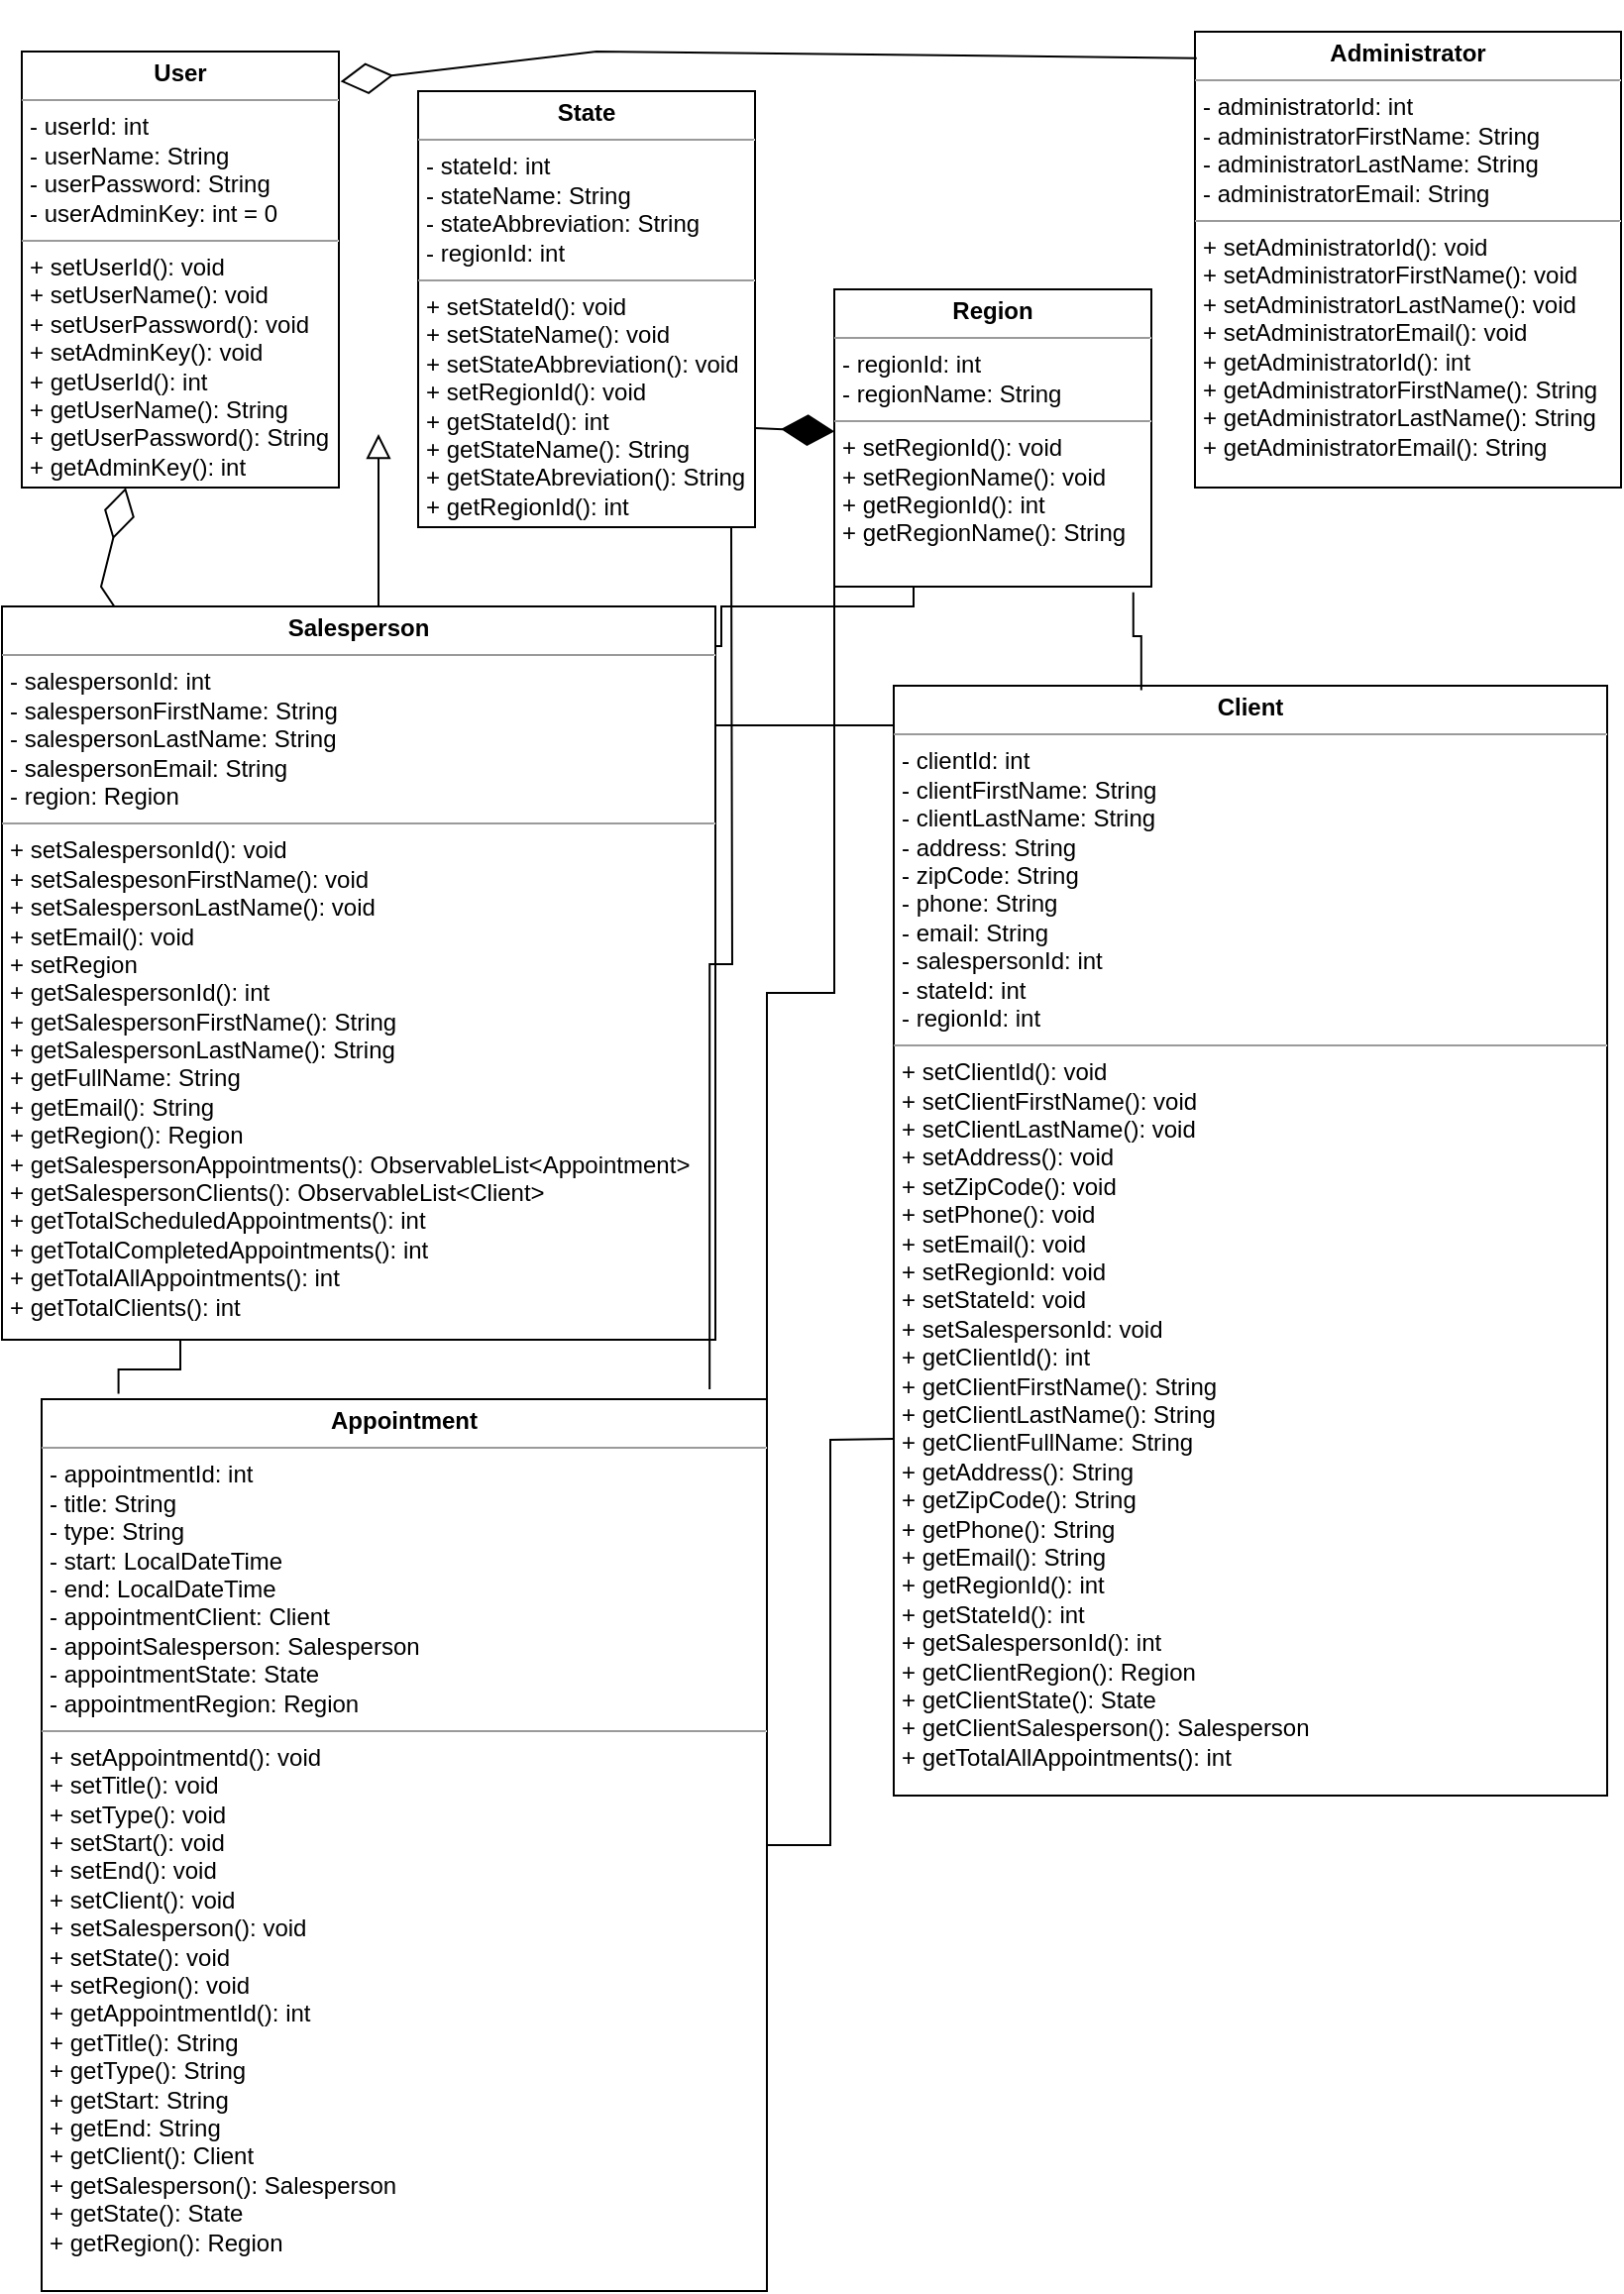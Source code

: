 <mxfile version="20.7.4" type="device"><diagram id="C5RBs43oDa-KdzZeNtuy" name="Page-1"><mxGraphModel dx="1276" dy="1783" grid="1" gridSize="10" guides="1" tooltips="1" connect="1" arrows="1" fold="1" page="1" pageScale="1" pageWidth="827" pageHeight="1169" math="0" shadow="0"><root><mxCell id="WIyWlLk6GJQsqaUBKTNV-0"/><mxCell id="WIyWlLk6GJQsqaUBKTNV-1" parent="WIyWlLk6GJQsqaUBKTNV-0"/><mxCell id="zkfFHV4jXpPFQw0GAbJ--12" value="" style="endArrow=block;endSize=10;endFill=0;shadow=0;strokeWidth=1;rounded=0;edgeStyle=elbowEdgeStyle;elbow=vertical;" parent="WIyWlLk6GJQsqaUBKTNV-1" target="zkfFHV4jXpPFQw0GAbJ--0" edge="1"><mxGeometry width="160" relative="1" as="geometry"><mxPoint x="200" y="360" as="sourcePoint"/><mxPoint x="200" y="203" as="targetPoint"/></mxGeometry></mxCell><mxCell id="bkWsyLGtlIzKbfTSFsCw-0" value="&lt;p style=&quot;margin:0px;margin-top:4px;text-align:center;&quot;&gt;&lt;b&gt;Administrator&lt;/b&gt;&lt;/p&gt;&lt;hr size=&quot;1&quot;&gt;&lt;p style=&quot;margin:0px;margin-left:4px;&quot;&gt;- administratorId: int&lt;/p&gt;&lt;p style=&quot;margin:0px;margin-left:4px;&quot;&gt;- administratorFirstName: String&lt;br&gt;&lt;/p&gt;&lt;p style=&quot;margin:0px;margin-left:4px;&quot;&gt;- administratorLastName: String&lt;br&gt;&lt;/p&gt;&lt;p style=&quot;margin:0px;margin-left:4px;&quot;&gt;- administratorEmail: String&lt;/p&gt;&lt;hr size=&quot;1&quot;&gt;&lt;p style=&quot;border-color: var(--border-color); margin: 0px 0px 0px 4px;&quot;&gt;+ setAdministratorId(): void&lt;/p&gt;&lt;p style=&quot;border-color: var(--border-color); margin: 0px 0px 0px 4px;&quot;&gt;+ setAdministratorFirstName(): void&lt;br style=&quot;border-color: var(--border-color);&quot;&gt;&lt;/p&gt;&lt;p style=&quot;border-color: var(--border-color); margin: 0px 0px 0px 4px;&quot;&gt;+ setAdministratorLastName(): void&lt;br style=&quot;border-color: var(--border-color);&quot;&gt;&lt;/p&gt;&lt;p style=&quot;border-color: var(--border-color); margin: 0px 0px 0px 4px;&quot;&gt;+ setAdministratorEmail(): void&lt;br style=&quot;border-color: var(--border-color);&quot;&gt;&lt;/p&gt;&lt;p style=&quot;border-color: var(--border-color); margin: 0px 0px 0px 4px;&quot;&gt;+ getAdministratorId(): int&lt;/p&gt;&lt;p style=&quot;border-color: var(--border-color); margin: 0px 0px 0px 4px;&quot;&gt;+ getAdministratorFirstName(): String&lt;br style=&quot;border-color: var(--border-color);&quot;&gt;&lt;/p&gt;&lt;p style=&quot;border-color: var(--border-color); margin: 0px 0px 0px 4px;&quot;&gt;+ getAdministratorLastName(): String&lt;br style=&quot;border-color: var(--border-color);&quot;&gt;&lt;/p&gt;&lt;p style=&quot;border-color: var(--border-color); margin: 0px 0px 0px 4px;&quot;&gt;+ getAdministratorEmail(): String&lt;/p&gt;" style="verticalAlign=top;align=left;overflow=fill;fontSize=12;fontFamily=Helvetica;html=1;" vertex="1" parent="WIyWlLk6GJQsqaUBKTNV-1"><mxGeometry x="612" width="215" height="230" as="geometry"/></mxCell><mxCell id="bkWsyLGtlIzKbfTSFsCw-1" value="&lt;p style=&quot;margin:0px;margin-top:4px;text-align:center;&quot;&gt;&lt;b&gt;User&lt;/b&gt;&lt;/p&gt;&lt;hr size=&quot;1&quot;&gt;&lt;p style=&quot;margin:0px;margin-left:4px;&quot;&gt;- userId: int&lt;/p&gt;&lt;p style=&quot;margin:0px;margin-left:4px;&quot;&gt;- userName: String&lt;br&gt;&lt;/p&gt;&lt;p style=&quot;margin:0px;margin-left:4px;&quot;&gt;- userPassword: String&lt;/p&gt;&lt;p style=&quot;margin:0px;margin-left:4px;&quot;&gt;- userAdminKey: int = 0&lt;/p&gt;&lt;hr size=&quot;1&quot;&gt;&lt;p style=&quot;margin:0px;margin-left:4px;&quot;&gt;+ setUserId(): void&lt;/p&gt;&lt;p style=&quot;margin:0px;margin-left:4px;&quot;&gt;+ setUserName(): void&lt;br&gt;&lt;/p&gt;&lt;p style=&quot;margin:0px;margin-left:4px;&quot;&gt;+ setUserPassword(): void&lt;br&gt;&lt;/p&gt;&lt;p style=&quot;margin:0px;margin-left:4px;&quot;&gt;+ setAdminKey(): void&lt;br&gt;&lt;/p&gt;&lt;p style=&quot;border-color: var(--border-color); margin: 0px 0px 0px 4px;&quot;&gt;+ getUserId(): int&lt;/p&gt;&lt;p style=&quot;border-color: var(--border-color); margin: 0px 0px 0px 4px;&quot;&gt;+ getUserName(): String&lt;br style=&quot;border-color: var(--border-color);&quot;&gt;&lt;/p&gt;&lt;p style=&quot;border-color: var(--border-color); margin: 0px 0px 0px 4px;&quot;&gt;+ getUserPassword(): String&lt;br style=&quot;border-color: var(--border-color);&quot;&gt;&lt;/p&gt;&lt;p style=&quot;border-color: var(--border-color); margin: 0px 0px 0px 4px;&quot;&gt;+ getAdminKey(): int&lt;/p&gt;" style="verticalAlign=top;align=left;overflow=fill;fontSize=12;fontFamily=Helvetica;html=1;" vertex="1" parent="WIyWlLk6GJQsqaUBKTNV-1"><mxGeometry x="20" y="10" width="160" height="220" as="geometry"/></mxCell><mxCell id="bkWsyLGtlIzKbfTSFsCw-3" value="&lt;p style=&quot;margin:0px;margin-top:4px;text-align:center;&quot;&gt;&lt;b&gt;Salesperson&lt;/b&gt;&lt;/p&gt;&lt;hr size=&quot;1&quot;&gt;&lt;p style=&quot;margin:0px;margin-left:4px;&quot;&gt;- salespersonId: int&lt;/p&gt;&lt;p style=&quot;margin:0px;margin-left:4px;&quot;&gt;- salespersonFirstName: String&lt;br&gt;&lt;/p&gt;&lt;p style=&quot;margin:0px;margin-left:4px;&quot;&gt;- salespersonLastName: String&lt;br&gt;&lt;/p&gt;&lt;p style=&quot;margin:0px;margin-left:4px;&quot;&gt;- salespersonEmail: String&lt;/p&gt;&lt;p style=&quot;margin:0px;margin-left:4px;&quot;&gt;- region: Region&lt;/p&gt;&lt;hr size=&quot;1&quot;&gt;&lt;p style=&quot;border-color: var(--border-color); margin: 0px 0px 0px 4px;&quot;&gt;+ setSalespersonId(): void&lt;/p&gt;&lt;p style=&quot;border-color: var(--border-color); margin: 0px 0px 0px 4px;&quot;&gt;+ setSalespesonFirstName(): void&lt;br style=&quot;border-color: var(--border-color);&quot;&gt;&lt;/p&gt;&lt;p style=&quot;border-color: var(--border-color); margin: 0px 0px 0px 4px;&quot;&gt;+ setSalespersonLastName(): void&lt;br style=&quot;border-color: var(--border-color);&quot;&gt;&lt;/p&gt;&lt;p style=&quot;border-color: var(--border-color); margin: 0px 0px 0px 4px;&quot;&gt;+ setEmail(): void&lt;br style=&quot;border-color: var(--border-color);&quot;&gt;&lt;/p&gt;&lt;p style=&quot;border-color: var(--border-color); margin: 0px 0px 0px 4px;&quot;&gt;+ setRegion&lt;/p&gt;&lt;p style=&quot;border-color: var(--border-color); margin: 0px 0px 0px 4px;&quot;&gt;+ getSalespersonId(): int&lt;/p&gt;&lt;p style=&quot;border-color: var(--border-color); margin: 0px 0px 0px 4px;&quot;&gt;+ getSalespersonFirstName(): String&lt;br style=&quot;border-color: var(--border-color);&quot;&gt;&lt;/p&gt;&lt;p style=&quot;border-color: var(--border-color); margin: 0px 0px 0px 4px;&quot;&gt;+ getSalespersonLastName(): String&lt;br style=&quot;border-color: var(--border-color);&quot;&gt;&lt;/p&gt;&lt;p style=&quot;border-color: var(--border-color); margin: 0px 0px 0px 4px;&quot;&gt;+ getFullName: String&lt;/p&gt;&lt;p style=&quot;border-color: var(--border-color); margin: 0px 0px 0px 4px;&quot;&gt;+ getEmail(): String&lt;/p&gt;&lt;p style=&quot;border-color: var(--border-color); margin: 0px 0px 0px 4px;&quot;&gt;+ getRegion(): Region&lt;/p&gt;&lt;p style=&quot;border-color: var(--border-color); margin: 0px 0px 0px 4px;&quot;&gt;+ getSalespersonAppointments(): ObservableList&amp;lt;Appointment&amp;gt;&lt;/p&gt;&lt;p style=&quot;border-color: var(--border-color); margin: 0px 0px 0px 4px;&quot;&gt;+ getSalespersonClients(): ObservableList&amp;lt;Client&amp;gt;&lt;/p&gt;&lt;p style=&quot;border-color: var(--border-color); margin: 0px 0px 0px 4px;&quot;&gt;+ getTotalScheduledAppointments(): int&lt;/p&gt;&lt;p style=&quot;border-color: var(--border-color); margin: 0px 0px 0px 4px;&quot;&gt;+ getTotalCompletedAppointments(): int&lt;br&gt;&lt;/p&gt;&lt;p style=&quot;border-color: var(--border-color); margin: 0px 0px 0px 4px;&quot;&gt;+ getTotalAllAppointments(): int&lt;br&gt;&lt;/p&gt;&lt;p style=&quot;border-color: var(--border-color); margin: 0px 0px 0px 4px;&quot;&gt;+ getTotalClients(): int&lt;br&gt;&lt;/p&gt;" style="verticalAlign=top;align=left;overflow=fill;fontSize=12;fontFamily=Helvetica;html=1;" vertex="1" parent="WIyWlLk6GJQsqaUBKTNV-1"><mxGeometry x="10" y="290" width="360" height="370" as="geometry"/></mxCell><mxCell id="bkWsyLGtlIzKbfTSFsCw-4" value="" style="endArrow=diamondThin;endFill=0;endSize=24;html=1;rounded=0;" edge="1" parent="WIyWlLk6GJQsqaUBKTNV-1" source="bkWsyLGtlIzKbfTSFsCw-3" target="bkWsyLGtlIzKbfTSFsCw-1"><mxGeometry x="1" y="-130" width="160" relative="1" as="geometry"><mxPoint x="270" y="80" as="sourcePoint"/><mxPoint x="90" y="250" as="targetPoint"/><Array as="points"><mxPoint x="60" y="280"/></Array><mxPoint x="-20" y="-72" as="offset"/></mxGeometry></mxCell><mxCell id="bkWsyLGtlIzKbfTSFsCw-5" value="&lt;p style=&quot;margin:0px;margin-top:4px;text-align:center;&quot;&gt;&lt;b&gt;Client&lt;/b&gt;&lt;/p&gt;&lt;hr size=&quot;1&quot;&gt;&lt;p style=&quot;margin:0px;margin-left:4px;&quot;&gt;- clientId: int&lt;/p&gt;&lt;p style=&quot;margin:0px;margin-left:4px;&quot;&gt;- clientFirstName: String&lt;br&gt;&lt;/p&gt;&lt;p style=&quot;margin:0px;margin-left:4px;&quot;&gt;- clientLastName: String&lt;br&gt;&lt;/p&gt;&lt;p style=&quot;margin:0px;margin-left:4px;&quot;&gt;- address: String&lt;/p&gt;&lt;p style=&quot;margin:0px;margin-left:4px;&quot;&gt;- zipCode: String&lt;/p&gt;&lt;p style=&quot;margin:0px;margin-left:4px;&quot;&gt;- phone: String&lt;br&gt;&lt;/p&gt;&lt;p style=&quot;margin:0px;margin-left:4px;&quot;&gt;- email: String&lt;br&gt;&lt;/p&gt;&lt;p style=&quot;margin:0px;margin-left:4px;&quot;&gt;- salespersonId: int&lt;br&gt;&lt;/p&gt;&lt;p style=&quot;margin:0px;margin-left:4px;&quot;&gt;- stateId: int&lt;br&gt;&lt;/p&gt;&lt;p style=&quot;margin:0px;margin-left:4px;&quot;&gt;- regionId: int&lt;br&gt;&lt;/p&gt;&lt;hr size=&quot;1&quot;&gt;&lt;p style=&quot;border-color: var(--border-color); margin: 0px 0px 0px 4px;&quot;&gt;+ setClientId(): void&lt;/p&gt;&lt;p style=&quot;border-color: var(--border-color); margin: 0px 0px 0px 4px;&quot;&gt;+ setClientFirstName(): void&lt;br style=&quot;border-color: var(--border-color);&quot;&gt;&lt;/p&gt;&lt;p style=&quot;border-color: var(--border-color); margin: 0px 0px 0px 4px;&quot;&gt;+ setClientLastName(): void&lt;br style=&quot;border-color: var(--border-color);&quot;&gt;&lt;/p&gt;&lt;p style=&quot;border-color: var(--border-color); margin: 0px 0px 0px 4px;&quot;&gt;+ setAddress(): void&lt;br&gt;&lt;/p&gt;&lt;p style=&quot;border-color: var(--border-color); margin: 0px 0px 0px 4px;&quot;&gt;+ setZipCode(): void&lt;br&gt;&lt;/p&gt;&lt;p style=&quot;border-color: var(--border-color); margin: 0px 0px 0px 4px;&quot;&gt;+ setPhone(): void&lt;br&gt;&lt;/p&gt;&lt;p style=&quot;border-color: var(--border-color); margin: 0px 0px 0px 4px;&quot;&gt;+ setEmail(): void&lt;br style=&quot;border-color: var(--border-color);&quot;&gt;&lt;/p&gt;&lt;p style=&quot;border-color: var(--border-color); margin: 0px 0px 0px 4px;&quot;&gt;+ setRegionId: void&lt;br&gt;&lt;/p&gt;&lt;p style=&quot;border-color: var(--border-color); margin: 0px 0px 0px 4px;&quot;&gt;+ setStateId: void&lt;br&gt;&lt;/p&gt;&lt;p style=&quot;border-color: var(--border-color); margin: 0px 0px 0px 4px;&quot;&gt;+ setSalespersonId: void&lt;/p&gt;&lt;p style=&quot;border-color: var(--border-color); margin: 0px 0px 0px 4px;&quot;&gt;+ getClientId(): int&lt;/p&gt;&lt;p style=&quot;border-color: var(--border-color); margin: 0px 0px 0px 4px;&quot;&gt;+ getClientFirstName(): String&lt;br style=&quot;border-color: var(--border-color);&quot;&gt;&lt;/p&gt;&lt;p style=&quot;border-color: var(--border-color); margin: 0px 0px 0px 4px;&quot;&gt;+ getClientLastName(): String&lt;br style=&quot;border-color: var(--border-color);&quot;&gt;&lt;/p&gt;&lt;p style=&quot;border-color: var(--border-color); margin: 0px 0px 0px 4px;&quot;&gt;+ getClientFullName: String&lt;/p&gt;&lt;p style=&quot;border-color: var(--border-color); margin: 0px 0px 0px 4px;&quot;&gt;+ getAddress(): String&lt;br&gt;&lt;/p&gt;&lt;p style=&quot;border-color: var(--border-color); margin: 0px 0px 0px 4px;&quot;&gt;+ getZipCode(): String&lt;br&gt;&lt;/p&gt;&lt;p style=&quot;border-color: var(--border-color); margin: 0px 0px 0px 4px;&quot;&gt;+ getPhone(): String&lt;br&gt;&lt;/p&gt;&lt;p style=&quot;border-color: var(--border-color); margin: 0px 0px 0px 4px;&quot;&gt;+ getEmail(): String&lt;/p&gt;&lt;p style=&quot;border-color: var(--border-color); margin: 0px 0px 0px 4px;&quot;&gt;+ getRegionId(): int&lt;br&gt;&lt;/p&gt;&lt;p style=&quot;border-color: var(--border-color); margin: 0px 0px 0px 4px;&quot;&gt;+ getStateId(): int&lt;br&gt;&lt;/p&gt;&lt;p style=&quot;border-color: var(--border-color); margin: 0px 0px 0px 4px;&quot;&gt;+ getSalespersonId(): int&lt;br&gt;&lt;/p&gt;&lt;p style=&quot;border-color: var(--border-color); margin: 0px 0px 0px 4px;&quot;&gt;+ getClientRegion(): Region&lt;/p&gt;&lt;p style=&quot;border-color: var(--border-color); margin: 0px 0px 0px 4px;&quot;&gt;+ getClientState(): State&lt;br&gt;&lt;/p&gt;&lt;p style=&quot;border-color: var(--border-color); margin: 0px 0px 0px 4px;&quot;&gt;+ getClientSalesperson(): Salesperson&lt;/p&gt;&lt;p style=&quot;border-color: var(--border-color); margin: 0px 0px 0px 4px;&quot;&gt;+ getTotalAllAppointments(): int&lt;br&gt;&lt;/p&gt;&lt;p style=&quot;border-color: var(--border-color); margin: 0px 0px 0px 4px;&quot;&gt;&lt;br&gt;&lt;/p&gt;" style="verticalAlign=top;align=left;overflow=fill;fontSize=12;fontFamily=Helvetica;html=1;" vertex="1" parent="WIyWlLk6GJQsqaUBKTNV-1"><mxGeometry x="460" y="330" width="360" height="560" as="geometry"/></mxCell><mxCell id="bkWsyLGtlIzKbfTSFsCw-6" value="" style="endArrow=diamondThin;endFill=0;endSize=24;html=1;rounded=0;entryX=1.005;entryY=0.069;entryDx=0;entryDy=0;entryPerimeter=0;exitX=0.004;exitY=0.058;exitDx=0;exitDy=0;exitPerimeter=0;" edge="1" parent="WIyWlLk6GJQsqaUBKTNV-1" source="bkWsyLGtlIzKbfTSFsCw-0" target="bkWsyLGtlIzKbfTSFsCw-1"><mxGeometry x="1" y="-130" width="160" relative="1" as="geometry"><mxPoint x="306.667" y="70" as="sourcePoint"/><mxPoint x="312.5" y="10" as="targetPoint"/><Array as="points"><mxPoint x="310" y="10"/></Array><mxPoint x="-20" y="-72" as="offset"/></mxGeometry></mxCell><mxCell id="bkWsyLGtlIzKbfTSFsCw-7" value="&lt;p style=&quot;margin:0px;margin-top:4px;text-align:center;&quot;&gt;&lt;b&gt;State&lt;/b&gt;&lt;/p&gt;&lt;hr size=&quot;1&quot;&gt;&lt;p style=&quot;margin:0px;margin-left:4px;&quot;&gt;- stateId: int&lt;/p&gt;&lt;p style=&quot;margin:0px;margin-left:4px;&quot;&gt;- stateName: String&lt;br&gt;&lt;/p&gt;&lt;p style=&quot;margin:0px;margin-left:4px;&quot;&gt;- stateAbbreviation: String&lt;/p&gt;&lt;p style=&quot;margin:0px;margin-left:4px;&quot;&gt;- regionId: int&lt;/p&gt;&lt;hr size=&quot;1&quot;&gt;&lt;p style=&quot;margin:0px;margin-left:4px;&quot;&gt;+ setStateId(): void&lt;/p&gt;&lt;p style=&quot;margin:0px;margin-left:4px;&quot;&gt;+ setStateName(): void&lt;br&gt;&lt;/p&gt;&lt;p style=&quot;margin:0px;margin-left:4px;&quot;&gt;+ setStateAbbreviation(): void&lt;br&gt;&lt;/p&gt;&lt;p style=&quot;margin:0px;margin-left:4px;&quot;&gt;+ setRegionId(): void&lt;br&gt;&lt;/p&gt;&lt;p style=&quot;border-color: var(--border-color); margin: 0px 0px 0px 4px;&quot;&gt;+ getStateId(): int&lt;/p&gt;&lt;p style=&quot;border-color: var(--border-color); margin: 0px 0px 0px 4px;&quot;&gt;+ getStateName(): String&lt;br style=&quot;border-color: var(--border-color);&quot;&gt;&lt;/p&gt;&lt;p style=&quot;border-color: var(--border-color); margin: 0px 0px 0px 4px;&quot;&gt;+ getStateAbreviation(): String&lt;br style=&quot;border-color: var(--border-color);&quot;&gt;&lt;/p&gt;&lt;p style=&quot;border-color: var(--border-color); margin: 0px 0px 0px 4px;&quot;&gt;+ getRegionId(): int&lt;/p&gt;" style="verticalAlign=top;align=left;overflow=fill;fontSize=12;fontFamily=Helvetica;html=1;" vertex="1" parent="WIyWlLk6GJQsqaUBKTNV-1"><mxGeometry x="220" y="30" width="170" height="220" as="geometry"/></mxCell><mxCell id="bkWsyLGtlIzKbfTSFsCw-8" value="&lt;p style=&quot;margin:0px;margin-top:4px;text-align:center;&quot;&gt;&lt;b&gt;Region&lt;/b&gt;&lt;/p&gt;&lt;hr size=&quot;1&quot;&gt;&lt;p style=&quot;margin:0px;margin-left:4px;&quot;&gt;- regionId: int&lt;/p&gt;&lt;p style=&quot;margin:0px;margin-left:4px;&quot;&gt;- regionName: String&lt;/p&gt;&lt;hr size=&quot;1&quot;&gt;&lt;p style=&quot;margin:0px;margin-left:4px;&quot;&gt;+ setRegionId(): void&lt;/p&gt;&lt;p style=&quot;margin:0px;margin-left:4px;&quot;&gt;+ setRegionName(): void&lt;/p&gt;&lt;p style=&quot;border-color: var(--border-color); margin: 0px 0px 0px 4px;&quot;&gt;+ getRegionId(): int&lt;/p&gt;&lt;p style=&quot;border-color: var(--border-color); margin: 0px 0px 0px 4px;&quot;&gt;+ getRegionName(): String&lt;br style=&quot;border-color: var(--border-color);&quot;&gt;&lt;/p&gt;&lt;p style=&quot;border-color: var(--border-color); margin: 0px 0px 0px 4px;&quot;&gt;&lt;br&gt;&lt;/p&gt;" style="verticalAlign=top;align=left;overflow=fill;fontSize=12;fontFamily=Helvetica;html=1;" vertex="1" parent="WIyWlLk6GJQsqaUBKTNV-1"><mxGeometry x="430" y="130" width="160" height="150" as="geometry"/></mxCell><mxCell id="bkWsyLGtlIzKbfTSFsCw-9" value="&lt;p style=&quot;margin:0px;margin-top:4px;text-align:center;&quot;&gt;&lt;b&gt;Appointment&lt;/b&gt;&lt;/p&gt;&lt;hr size=&quot;1&quot;&gt;&lt;p style=&quot;margin:0px;margin-left:4px;&quot;&gt;- appointmentId: int&lt;/p&gt;&lt;p style=&quot;margin:0px;margin-left:4px;&quot;&gt;- title: String&lt;br&gt;&lt;/p&gt;&lt;p style=&quot;margin:0px;margin-left:4px;&quot;&gt;- type: String&lt;br&gt;&lt;/p&gt;&lt;p style=&quot;margin:0px;margin-left:4px;&quot;&gt;- start: LocalDateTime&lt;/p&gt;&lt;p style=&quot;margin:0px;margin-left:4px;&quot;&gt;- end: LocalDateTime&lt;/p&gt;&lt;p style=&quot;margin:0px;margin-left:4px;&quot;&gt;- appointmentClient: Client&lt;/p&gt;&lt;p style=&quot;margin:0px;margin-left:4px;&quot;&gt;- appointSalesperson: Salesperson&lt;/p&gt;&lt;p style=&quot;margin:0px;margin-left:4px;&quot;&gt;- appointmentState: State&lt;/p&gt;&lt;p style=&quot;margin:0px;margin-left:4px;&quot;&gt;- appointmentRegion: Region&lt;/p&gt;&lt;hr size=&quot;1&quot;&gt;&lt;p style=&quot;border-color: var(--border-color); margin: 0px 0px 0px 4px;&quot;&gt;+ setAppointmentd(): void&lt;/p&gt;&lt;p style=&quot;border-color: var(--border-color); margin: 0px 0px 0px 4px;&quot;&gt;+ setTitle(): void&lt;br style=&quot;border-color: var(--border-color);&quot;&gt;&lt;/p&gt;&lt;p style=&quot;border-color: var(--border-color); margin: 0px 0px 0px 4px;&quot;&gt;+ setType(): void&lt;br style=&quot;border-color: var(--border-color);&quot;&gt;&lt;/p&gt;&lt;p style=&quot;border-color: var(--border-color); margin: 0px 0px 0px 4px;&quot;&gt;+ setStart(): void&lt;br style=&quot;border-color: var(--border-color);&quot;&gt;&lt;/p&gt;&lt;p style=&quot;border-color: var(--border-color); margin: 0px 0px 0px 4px;&quot;&gt;+ setEnd(): void&lt;/p&gt;&lt;p style=&quot;border-color: var(--border-color); margin: 0px 0px 0px 4px;&quot;&gt;+ setClient(): void&lt;br&gt;&lt;/p&gt;&lt;p style=&quot;border-color: var(--border-color); margin: 0px 0px 0px 4px;&quot;&gt;+ setSalesperson(): void&lt;br&gt;&lt;/p&gt;&lt;p style=&quot;border-color: var(--border-color); margin: 0px 0px 0px 4px;&quot;&gt;+ setState(): void&lt;br&gt;&lt;/p&gt;&lt;p style=&quot;border-color: var(--border-color); margin: 0px 0px 0px 4px;&quot;&gt;+ setRegion(): void&lt;br&gt;&lt;/p&gt;&lt;p style=&quot;border-color: var(--border-color); margin: 0px 0px 0px 4px;&quot;&gt;+ getAppointmentId(): int&lt;/p&gt;&lt;p style=&quot;border-color: var(--border-color); margin: 0px 0px 0px 4px;&quot;&gt;+ getTitle(): String&lt;br style=&quot;border-color: var(--border-color);&quot;&gt;&lt;/p&gt;&lt;p style=&quot;border-color: var(--border-color); margin: 0px 0px 0px 4px;&quot;&gt;+ getType(): String&lt;br style=&quot;border-color: var(--border-color);&quot;&gt;&lt;/p&gt;&lt;p style=&quot;border-color: var(--border-color); margin: 0px 0px 0px 4px;&quot;&gt;+ getStart: String&lt;/p&gt;&lt;p style=&quot;border-color: var(--border-color); margin: 0px 0px 0px 4px;&quot;&gt;+ getEnd: String&lt;/p&gt;&lt;p style=&quot;border-color: var(--border-color); margin: 0px 0px 0px 4px;&quot;&gt;+ getClient(): Client&lt;/p&gt;&lt;p style=&quot;border-color: var(--border-color); margin: 0px 0px 0px 4px;&quot;&gt;+ getSalesperson(): Salesperson&lt;br&gt;&lt;/p&gt;&lt;p style=&quot;border-color: var(--border-color); margin: 0px 0px 0px 4px;&quot;&gt;+ getState(): State&lt;br&gt;&lt;/p&gt;&lt;p style=&quot;border-color: var(--border-color); margin: 0px 0px 0px 4px;&quot;&gt;+ getRegion(): Region&lt;br&gt;&lt;/p&gt;&lt;p style=&quot;border-color: var(--border-color); margin: 0px 0px 0px 4px;&quot;&gt;&lt;br&gt;&lt;/p&gt;&lt;p style=&quot;border-color: var(--border-color); margin: 0px 0px 0px 4px;&quot;&gt;&lt;br&gt;&lt;/p&gt;" style="verticalAlign=top;align=left;overflow=fill;fontSize=12;fontFamily=Helvetica;html=1;" vertex="1" parent="WIyWlLk6GJQsqaUBKTNV-1"><mxGeometry x="30" y="690" width="366" height="450" as="geometry"/></mxCell><mxCell id="bkWsyLGtlIzKbfTSFsCw-10" value="" style="endArrow=diamondThin;endFill=1;endSize=24;html=1;rounded=0;" edge="1" parent="WIyWlLk6GJQsqaUBKTNV-1" target="bkWsyLGtlIzKbfTSFsCw-8"><mxGeometry width="160" relative="1" as="geometry"><mxPoint x="390" y="200" as="sourcePoint"/><mxPoint x="440" y="200" as="targetPoint"/></mxGeometry></mxCell><mxCell id="bkWsyLGtlIzKbfTSFsCw-17" value="" style="endArrow=none;html=1;edgeStyle=orthogonalEdgeStyle;rounded=0;exitX=0.943;exitY=1.019;exitDx=0;exitDy=0;exitPerimeter=0;entryX=0.347;entryY=0.004;entryDx=0;entryDy=0;entryPerimeter=0;" edge="1" parent="WIyWlLk6GJQsqaUBKTNV-1" source="bkWsyLGtlIzKbfTSFsCw-8" target="bkWsyLGtlIzKbfTSFsCw-5"><mxGeometry relative="1" as="geometry"><mxPoint x="330" y="320" as="sourcePoint"/><mxPoint x="581" y="320" as="targetPoint"/></mxGeometry></mxCell><mxCell id="bkWsyLGtlIzKbfTSFsCw-21" value="" style="endArrow=none;html=1;edgeStyle=orthogonalEdgeStyle;rounded=0;exitX=0.25;exitY=1;exitDx=0;exitDy=0;" edge="1" parent="WIyWlLk6GJQsqaUBKTNV-1" source="bkWsyLGtlIzKbfTSFsCw-8"><mxGeometry relative="1" as="geometry"><mxPoint x="590.88" y="292.85" as="sourcePoint"/><mxPoint x="370" y="310" as="targetPoint"/><Array as="points"><mxPoint x="470" y="290"/><mxPoint x="373" y="290"/></Array></mxGeometry></mxCell><mxCell id="bkWsyLGtlIzKbfTSFsCw-23" value="" style="endArrow=none;html=1;edgeStyle=orthogonalEdgeStyle;rounded=0;" edge="1" parent="WIyWlLk6GJQsqaUBKTNV-1"><mxGeometry relative="1" as="geometry"><mxPoint x="370" y="350" as="sourcePoint"/><mxPoint x="460" y="350" as="targetPoint"/></mxGeometry></mxCell><mxCell id="bkWsyLGtlIzKbfTSFsCw-26" value="" style="endArrow=none;html=1;edgeStyle=orthogonalEdgeStyle;rounded=0;exitX=0;exitY=1;exitDx=0;exitDy=0;entryX=1;entryY=0;entryDx=0;entryDy=0;" edge="1" parent="WIyWlLk6GJQsqaUBKTNV-1" source="bkWsyLGtlIzKbfTSFsCw-8" target="bkWsyLGtlIzKbfTSFsCw-9"><mxGeometry relative="1" as="geometry"><mxPoint x="330" y="150" as="sourcePoint"/><mxPoint x="490" y="150" as="targetPoint"/></mxGeometry></mxCell><mxCell id="bkWsyLGtlIzKbfTSFsCw-29" value="" style="endArrow=none;html=1;edgeStyle=orthogonalEdgeStyle;rounded=0;entryX=0.921;entryY=-0.011;entryDx=0;entryDy=0;entryPerimeter=0;" edge="1" parent="WIyWlLk6GJQsqaUBKTNV-1" target="bkWsyLGtlIzKbfTSFsCw-9"><mxGeometry relative="1" as="geometry"><mxPoint x="378" y="250" as="sourcePoint"/><mxPoint x="500" y="160" as="targetPoint"/></mxGeometry></mxCell><mxCell id="bkWsyLGtlIzKbfTSFsCw-30" value="" style="endArrow=none;html=1;edgeStyle=orthogonalEdgeStyle;rounded=0;" edge="1" parent="WIyWlLk6GJQsqaUBKTNV-1" source="bkWsyLGtlIzKbfTSFsCw-9"><mxGeometry relative="1" as="geometry"><mxPoint x="310" y="710" as="sourcePoint"/><mxPoint x="460" y="710" as="targetPoint"/></mxGeometry></mxCell><mxCell id="bkWsyLGtlIzKbfTSFsCw-31" value="" style="endArrow=none;html=1;edgeStyle=orthogonalEdgeStyle;rounded=0;exitX=0.25;exitY=1;exitDx=0;exitDy=0;entryX=0.106;entryY=-0.006;entryDx=0;entryDy=0;entryPerimeter=0;" edge="1" parent="WIyWlLk6GJQsqaUBKTNV-1" source="bkWsyLGtlIzKbfTSFsCw-3" target="bkWsyLGtlIzKbfTSFsCw-9"><mxGeometry relative="1" as="geometry"><mxPoint x="210" y="673.2" as="sourcePoint"/><mxPoint x="94" y="760" as="targetPoint"/></mxGeometry></mxCell></root></mxGraphModel></diagram></mxfile>